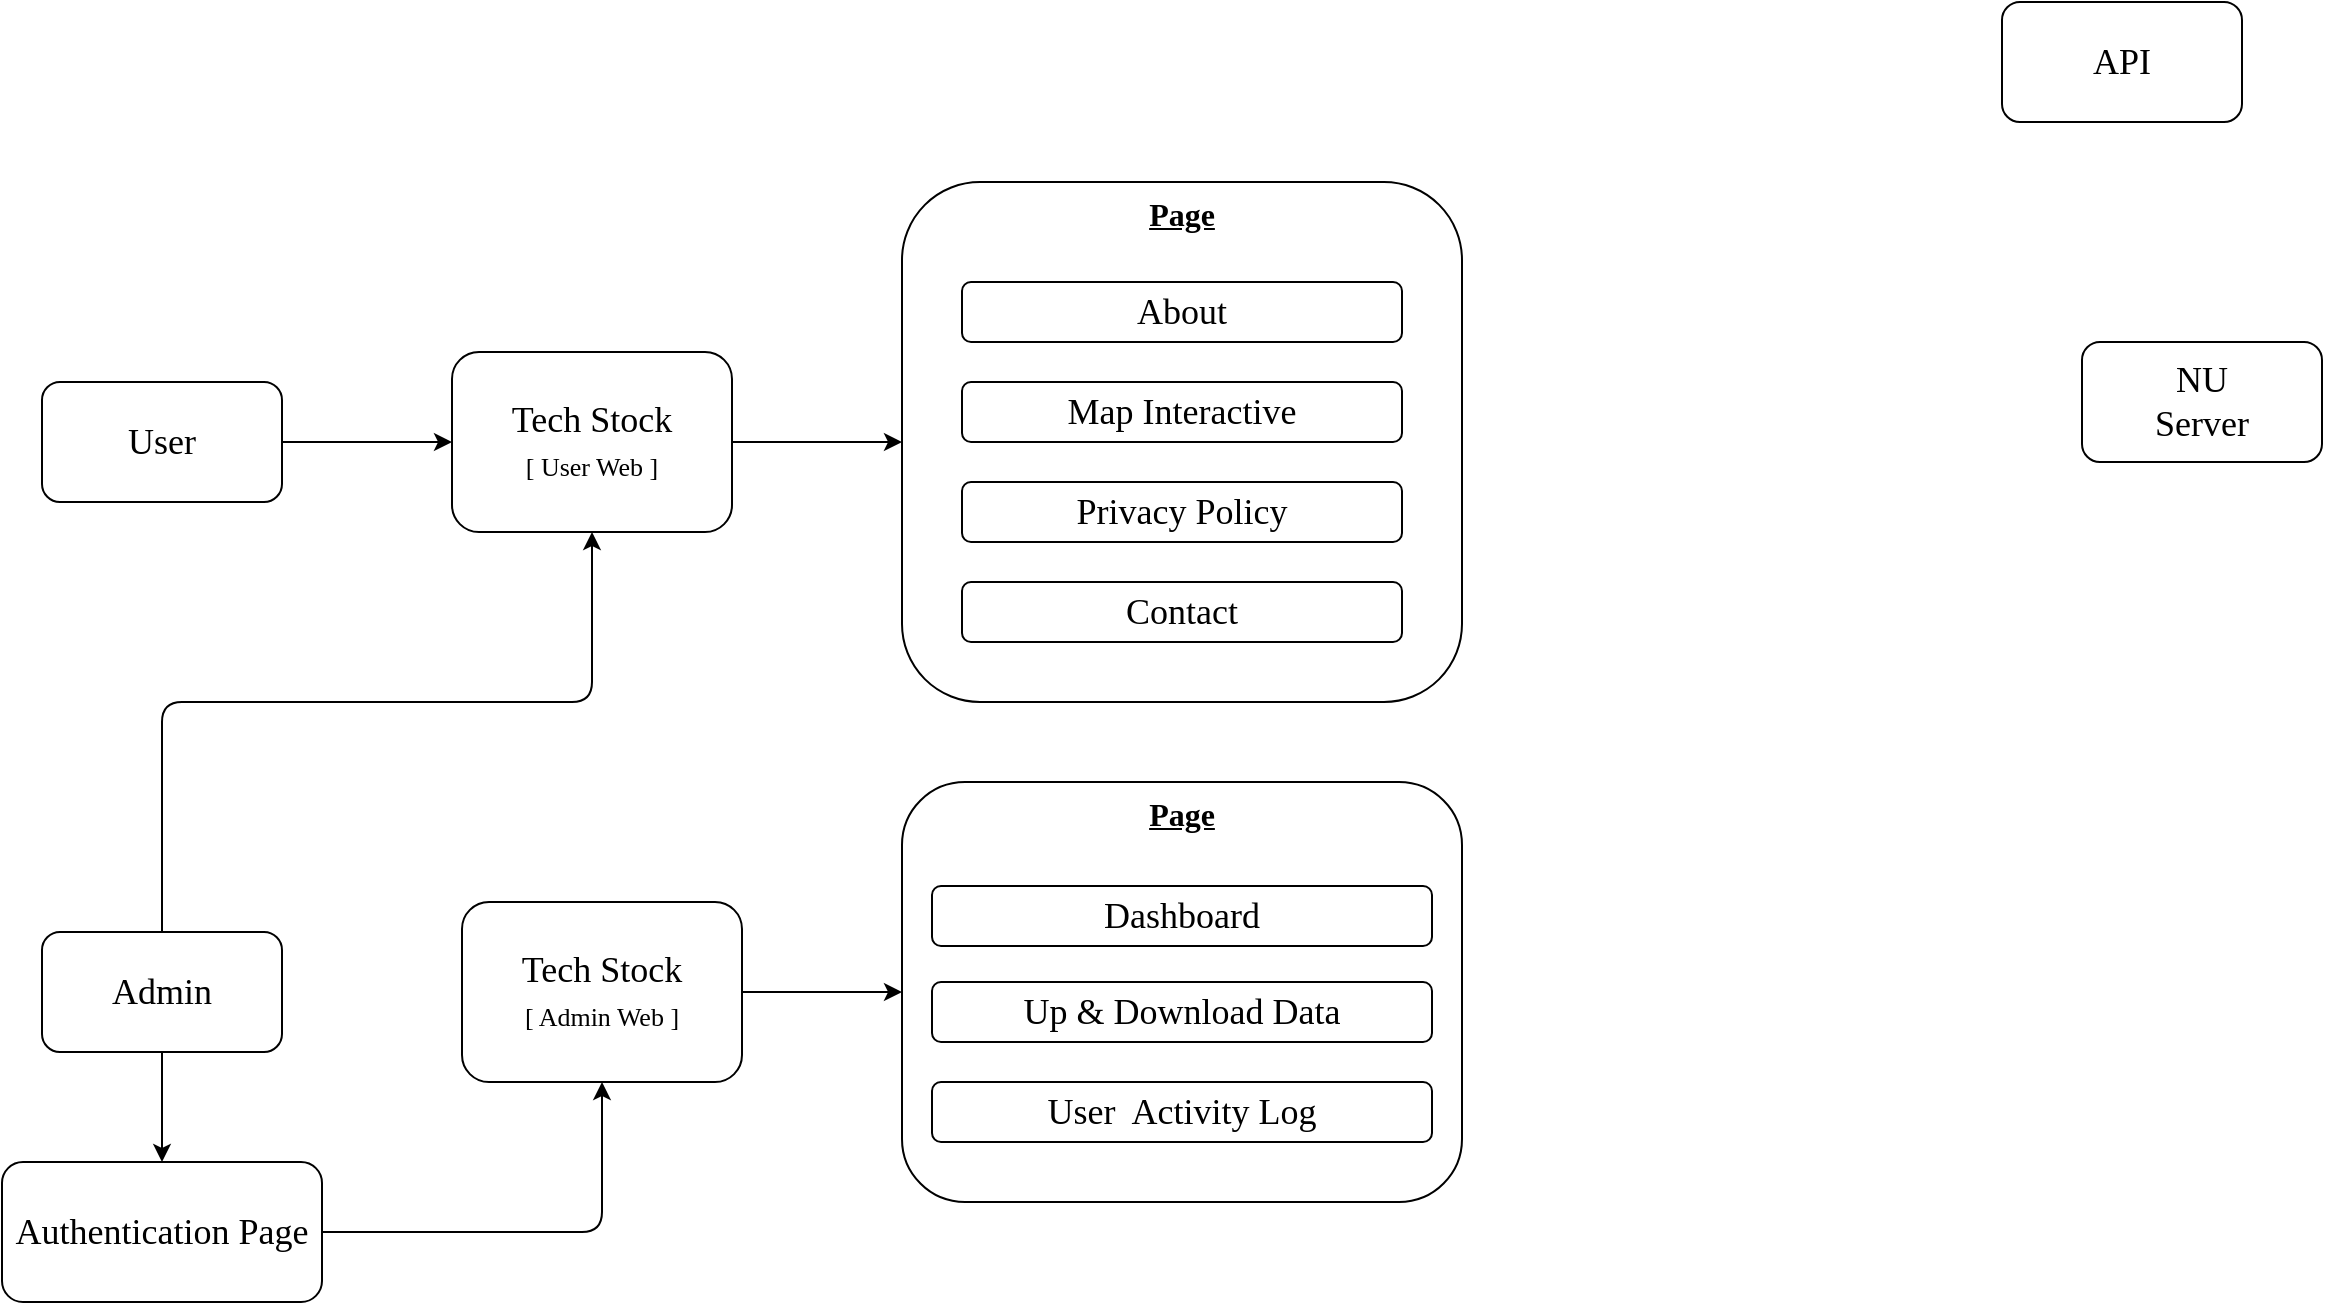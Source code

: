 <mxfile version="26.0.10">
  <diagram name="Page-1" id="r04kMvA0Kik2lb05qq4h">
    <mxGraphModel dx="405" dy="-293" grid="1" gridSize="10" guides="1" tooltips="1" connect="1" arrows="1" fold="1" page="1" pageScale="1" pageWidth="850" pageHeight="1100" math="0" shadow="0">
      <root>
        <mxCell id="0" />
        <mxCell id="1" parent="0" />
        <mxCell id="CCbu5MB0F2N-UsjDaiTY-21" value="" style="edgeStyle=orthogonalEdgeStyle;rounded=0;orthogonalLoop=1;jettySize=auto;html=1;" edge="1" parent="1" source="CCbu5MB0F2N-UsjDaiTY-2" target="CCbu5MB0F2N-UsjDaiTY-4">
          <mxGeometry relative="1" as="geometry" />
        </mxCell>
        <mxCell id="CCbu5MB0F2N-UsjDaiTY-2" value="User" style="rounded=1;whiteSpace=wrap;html=1;fontFamily=Chakra Petch;fontSource=https%3A%2F%2Ffonts.googleapis.com%2Fcss%3Ffamily%3DChakra%2BPetch;fontSize=18;" vertex="1" parent="1">
          <mxGeometry x="930" y="1330" width="120" height="60" as="geometry" />
        </mxCell>
        <mxCell id="CCbu5MB0F2N-UsjDaiTY-22" value="" style="edgeStyle=orthogonalEdgeStyle;rounded=0;orthogonalLoop=1;jettySize=auto;html=1;" edge="1" parent="1" source="CCbu5MB0F2N-UsjDaiTY-3" target="CCbu5MB0F2N-UsjDaiTY-7">
          <mxGeometry relative="1" as="geometry" />
        </mxCell>
        <mxCell id="CCbu5MB0F2N-UsjDaiTY-24" style="edgeStyle=orthogonalEdgeStyle;rounded=1;orthogonalLoop=1;jettySize=auto;html=1;entryX=0.5;entryY=1;entryDx=0;entryDy=0;curved=0;" edge="1" parent="1" source="CCbu5MB0F2N-UsjDaiTY-3" target="CCbu5MB0F2N-UsjDaiTY-4">
          <mxGeometry relative="1" as="geometry">
            <Array as="points">
              <mxPoint x="990" y="1490" />
              <mxPoint x="1205" y="1490" />
            </Array>
          </mxGeometry>
        </mxCell>
        <mxCell id="CCbu5MB0F2N-UsjDaiTY-3" value="Admin" style="rounded=1;whiteSpace=wrap;html=1;fontFamily=Chakra Petch;fontSource=https%3A%2F%2Ffonts.googleapis.com%2Fcss%3Ffamily%3DChakra%2BPetch;fontSize=18;" vertex="1" parent="1">
          <mxGeometry x="930" y="1605" width="120" height="60" as="geometry" />
        </mxCell>
        <mxCell id="CCbu5MB0F2N-UsjDaiTY-27" style="edgeStyle=orthogonalEdgeStyle;rounded=0;orthogonalLoop=1;jettySize=auto;html=1;entryX=0;entryY=0.5;entryDx=0;entryDy=0;" edge="1" parent="1" source="CCbu5MB0F2N-UsjDaiTY-4" target="CCbu5MB0F2N-UsjDaiTY-18">
          <mxGeometry relative="1" as="geometry" />
        </mxCell>
        <mxCell id="CCbu5MB0F2N-UsjDaiTY-4" value="Tech Stock&lt;div&gt;&lt;font style=&quot;font-size: 13px;&quot;&gt;[ User Web ]&lt;/font&gt;&lt;/div&gt;" style="rounded=1;whiteSpace=wrap;html=1;fontFamily=Chakra Petch;fontSource=https%3A%2F%2Ffonts.googleapis.com%2Fcss%3Ffamily%3DChakra%2BPetch;fontSize=18;" vertex="1" parent="1">
          <mxGeometry x="1135" y="1315" width="140" height="90" as="geometry" />
        </mxCell>
        <mxCell id="CCbu5MB0F2N-UsjDaiTY-5" value="API" style="rounded=1;whiteSpace=wrap;html=1;fontFamily=Chakra Petch;fontSource=https%3A%2F%2Ffonts.googleapis.com%2Fcss%3Ffamily%3DChakra%2BPetch;fontSize=18;" vertex="1" parent="1">
          <mxGeometry x="1910" y="1140" width="120" height="60" as="geometry" />
        </mxCell>
        <mxCell id="CCbu5MB0F2N-UsjDaiTY-23" value="" style="edgeStyle=orthogonalEdgeStyle;rounded=1;orthogonalLoop=1;jettySize=auto;html=1;curved=0;" edge="1" parent="1" source="CCbu5MB0F2N-UsjDaiTY-7" target="CCbu5MB0F2N-UsjDaiTY-10">
          <mxGeometry relative="1" as="geometry" />
        </mxCell>
        <mxCell id="CCbu5MB0F2N-UsjDaiTY-7" value="Authentication Page" style="rounded=1;whiteSpace=wrap;html=1;fontFamily=Chakra Petch;fontSource=https%3A%2F%2Ffonts.googleapis.com%2Fcss%3Ffamily%3DChakra%2BPetch;fontSize=18;" vertex="1" parent="1">
          <mxGeometry x="910" y="1720" width="160" height="70" as="geometry" />
        </mxCell>
        <mxCell id="CCbu5MB0F2N-UsjDaiTY-38" style="edgeStyle=orthogonalEdgeStyle;rounded=0;orthogonalLoop=1;jettySize=auto;html=1;" edge="1" parent="1" source="CCbu5MB0F2N-UsjDaiTY-10" target="CCbu5MB0F2N-UsjDaiTY-30">
          <mxGeometry relative="1" as="geometry" />
        </mxCell>
        <mxCell id="CCbu5MB0F2N-UsjDaiTY-10" value="Tech Stock&lt;div&gt;&lt;font style=&quot;font-size: 13px;&quot;&gt;[ Admin Web ]&lt;/font&gt;&lt;/div&gt;" style="rounded=1;whiteSpace=wrap;html=1;fontFamily=Chakra Petch;fontSource=https%3A%2F%2Ffonts.googleapis.com%2Fcss%3Ffamily%3DChakra%2BPetch;fontSize=18;" vertex="1" parent="1">
          <mxGeometry x="1140" y="1590" width="140" height="90" as="geometry" />
        </mxCell>
        <mxCell id="CCbu5MB0F2N-UsjDaiTY-13" value="NU&lt;div&gt;Server&lt;/div&gt;" style="rounded=1;whiteSpace=wrap;html=1;fontFamily=Chakra Petch;fontSource=https%3A%2F%2Ffonts.googleapis.com%2Fcss%3Ffamily%3DChakra%2BPetch;fontSize=18;" vertex="1" parent="1">
          <mxGeometry x="1950" y="1310" width="120" height="60" as="geometry" />
        </mxCell>
        <mxCell id="CCbu5MB0F2N-UsjDaiTY-25" value="" style="group" vertex="1" connectable="0" parent="1">
          <mxGeometry x="1360" y="1230" width="280" height="260" as="geometry" />
        </mxCell>
        <mxCell id="CCbu5MB0F2N-UsjDaiTY-18" value="&lt;font style=&quot;font-size: 16px;&quot; data-font-src=&quot;https://fonts.googleapis.com/css?family=Chakra+Petch&quot; face=&quot;Chakra Petch&quot;&gt;&lt;u&gt;&lt;b&gt;Page&lt;/b&gt;&lt;/u&gt;&lt;/font&gt;" style="rounded=1;whiteSpace=wrap;html=1;verticalAlign=top;" vertex="1" parent="CCbu5MB0F2N-UsjDaiTY-25">
          <mxGeometry width="280" height="260" as="geometry" />
        </mxCell>
        <mxCell id="CCbu5MB0F2N-UsjDaiTY-8" value="About" style="rounded=1;whiteSpace=wrap;html=1;fontFamily=Chakra Petch;fontSource=https%3A%2F%2Ffonts.googleapis.com%2Fcss%3Ffamily%3DChakra%2BPetch;fontSize=18;" vertex="1" parent="CCbu5MB0F2N-UsjDaiTY-25">
          <mxGeometry x="30" y="50" width="220" height="30" as="geometry" />
        </mxCell>
        <mxCell id="CCbu5MB0F2N-UsjDaiTY-9" value="Map Interactive" style="rounded=1;whiteSpace=wrap;html=1;fontFamily=Chakra Petch;fontSource=https%3A%2F%2Ffonts.googleapis.com%2Fcss%3Ffamily%3DChakra%2BPetch;fontSize=18;" vertex="1" parent="CCbu5MB0F2N-UsjDaiTY-25">
          <mxGeometry x="30" y="100" width="220" height="30" as="geometry" />
        </mxCell>
        <mxCell id="CCbu5MB0F2N-UsjDaiTY-15" value="Privacy Policy" style="rounded=1;whiteSpace=wrap;html=1;fontFamily=Chakra Petch;fontSource=https%3A%2F%2Ffonts.googleapis.com%2Fcss%3Ffamily%3DChakra%2BPetch;fontSize=18;" vertex="1" parent="CCbu5MB0F2N-UsjDaiTY-25">
          <mxGeometry x="30" y="150" width="220" height="30" as="geometry" />
        </mxCell>
        <mxCell id="CCbu5MB0F2N-UsjDaiTY-28" value="Contact" style="rounded=1;whiteSpace=wrap;html=1;fontFamily=Chakra Petch;fontSource=https%3A%2F%2Ffonts.googleapis.com%2Fcss%3Ffamily%3DChakra%2BPetch;fontSize=18;" vertex="1" parent="CCbu5MB0F2N-UsjDaiTY-25">
          <mxGeometry x="30" y="200" width="220" height="30" as="geometry" />
        </mxCell>
        <mxCell id="CCbu5MB0F2N-UsjDaiTY-29" value="" style="group" vertex="1" connectable="0" parent="1">
          <mxGeometry x="1360" y="1530" width="280" height="260" as="geometry" />
        </mxCell>
        <mxCell id="CCbu5MB0F2N-UsjDaiTY-30" value="&lt;font style=&quot;font-size: 16px;&quot; data-font-src=&quot;https://fonts.googleapis.com/css?family=Chakra+Petch&quot; face=&quot;Chakra Petch&quot;&gt;&lt;u&gt;&lt;b&gt;Page&lt;/b&gt;&lt;/u&gt;&lt;/font&gt;" style="rounded=1;whiteSpace=wrap;html=1;verticalAlign=top;" vertex="1" parent="CCbu5MB0F2N-UsjDaiTY-29">
          <mxGeometry width="280" height="210" as="geometry" />
        </mxCell>
        <mxCell id="CCbu5MB0F2N-UsjDaiTY-6" value="Dashboard" style="rounded=1;whiteSpace=wrap;html=1;fontFamily=Chakra Petch;fontSource=https%3A%2F%2Ffonts.googleapis.com%2Fcss%3Ffamily%3DChakra%2BPetch;fontSize=18;" vertex="1" parent="CCbu5MB0F2N-UsjDaiTY-29">
          <mxGeometry x="15" y="52" width="250" height="30" as="geometry" />
        </mxCell>
        <mxCell id="CCbu5MB0F2N-UsjDaiTY-12" value="Up &amp;amp; Download Data" style="rounded=1;whiteSpace=wrap;html=1;fontFamily=Chakra Petch;fontSource=https%3A%2F%2Ffonts.googleapis.com%2Fcss%3Ffamily%3DChakra%2BPetch;fontSize=18;" vertex="1" parent="CCbu5MB0F2N-UsjDaiTY-29">
          <mxGeometry x="15" y="100" width="250" height="30" as="geometry" />
        </mxCell>
        <mxCell id="CCbu5MB0F2N-UsjDaiTY-14" value="User&amp;nbsp; Activity Log" style="rounded=1;whiteSpace=wrap;html=1;fontFamily=Chakra Petch;fontSource=https%3A%2F%2Ffonts.googleapis.com%2Fcss%3Ffamily%3DChakra%2BPetch;fontSize=18;" vertex="1" parent="CCbu5MB0F2N-UsjDaiTY-29">
          <mxGeometry x="15" y="150" width="250" height="30" as="geometry" />
        </mxCell>
      </root>
    </mxGraphModel>
  </diagram>
</mxfile>
